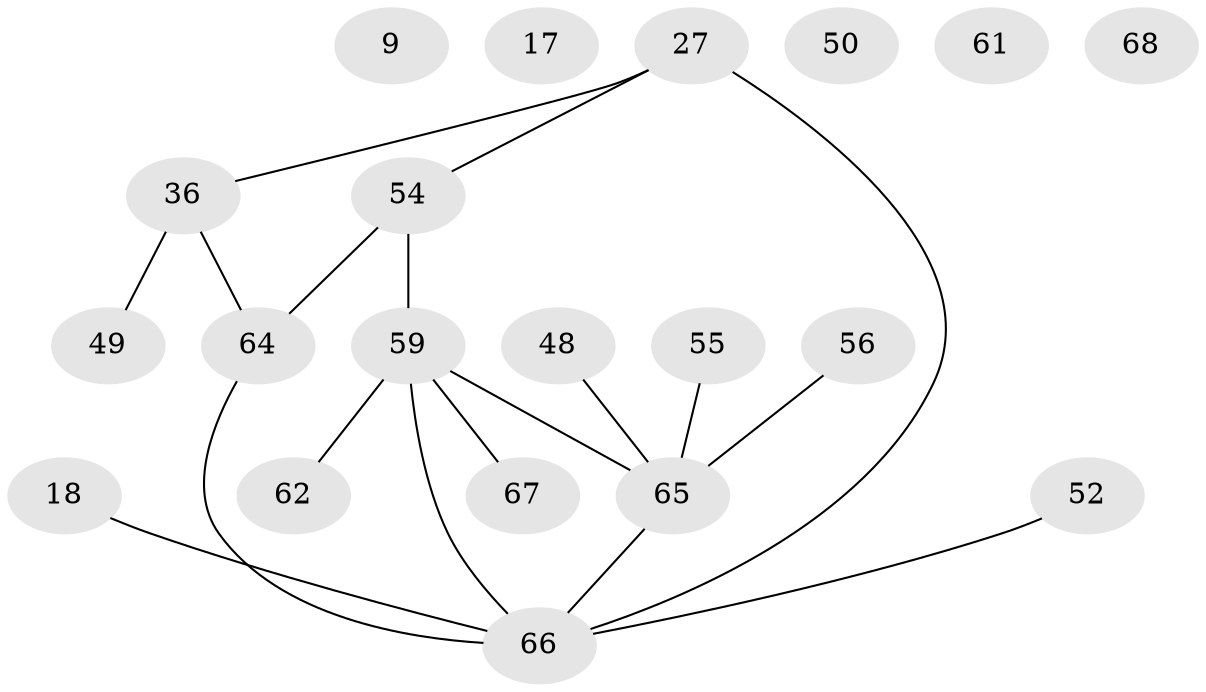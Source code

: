 // original degree distribution, {3: 0.2647058823529412, 1: 0.20588235294117646, 4: 0.08823529411764706, 5: 0.08823529411764706, 2: 0.2647058823529412, 0: 0.07352941176470588, 6: 0.014705882352941176}
// Generated by graph-tools (version 1.1) at 2025/43/03/04/25 21:43:26]
// undirected, 20 vertices, 18 edges
graph export_dot {
graph [start="1"]
  node [color=gray90,style=filled];
  9;
  17;
  18;
  27 [super="+13+14+19"];
  36 [super="+24"];
  48;
  49 [super="+23+6"];
  50;
  52;
  54 [super="+40+47"];
  55;
  56;
  59 [super="+28+44+58"];
  61;
  62;
  64 [super="+53+39+57"];
  65 [super="+42+46"];
  66 [super="+4+21+38+51"];
  67 [super="+41+60+63"];
  68;
  18 -- 66;
  27 -- 66 [weight=2];
  27 -- 36;
  27 -- 54;
  36 -- 49 [weight=2];
  36 -- 64;
  48 -- 65;
  52 -- 66;
  54 -- 59 [weight=4];
  54 -- 64 [weight=2];
  55 -- 65;
  56 -- 65;
  59 -- 65 [weight=2];
  59 -- 66 [weight=4];
  59 -- 67 [weight=4];
  59 -- 62 [weight=2];
  64 -- 66;
  65 -- 66 [weight=3];
}
